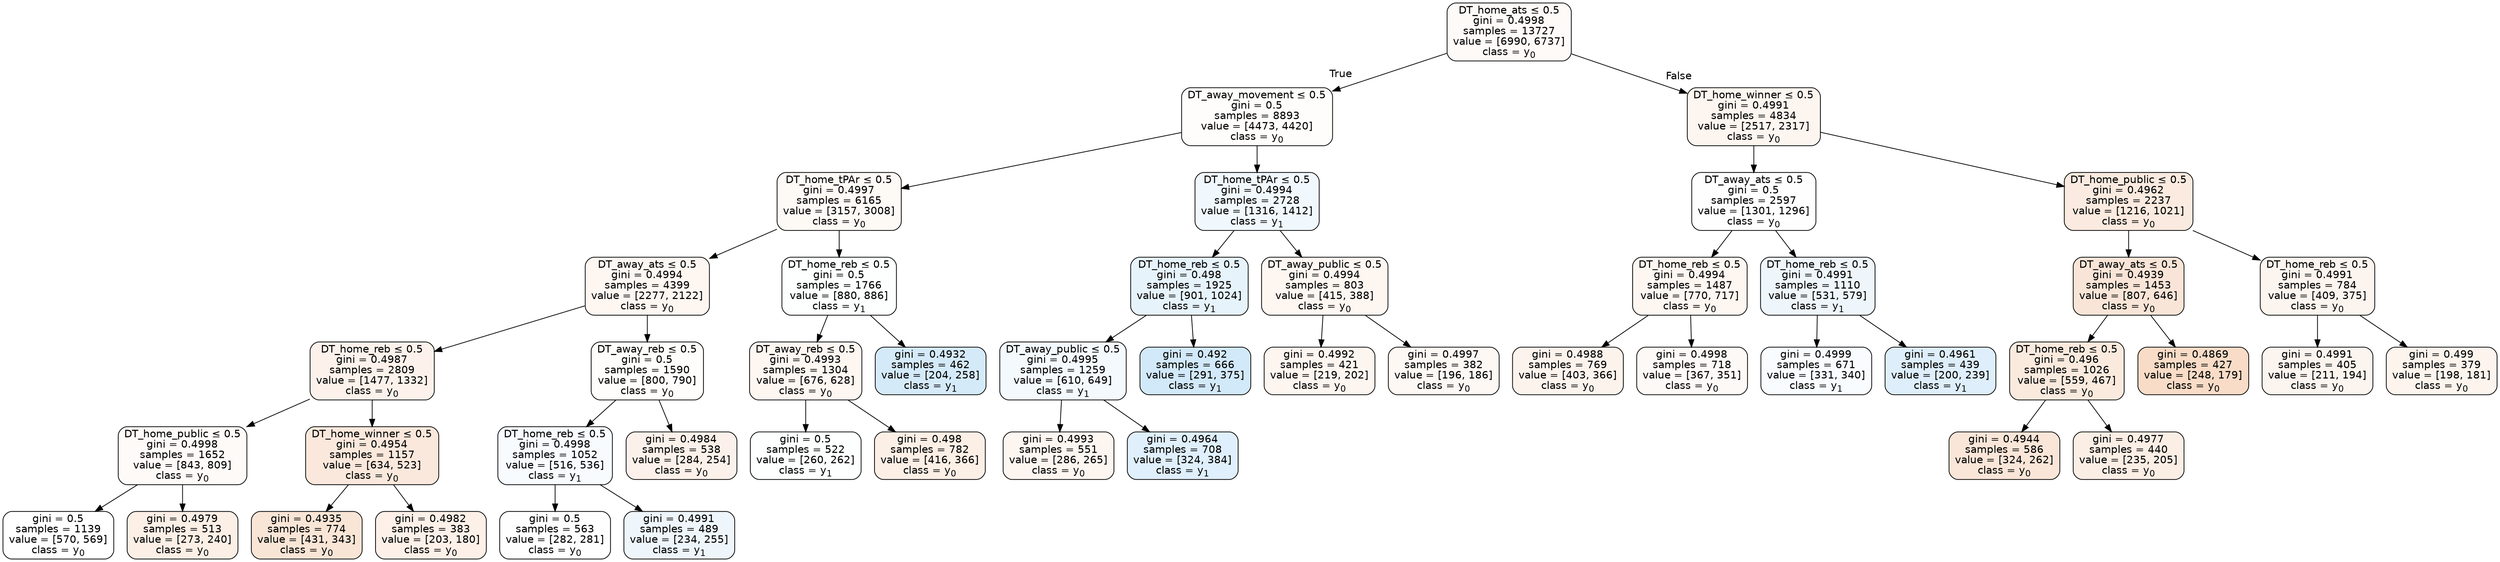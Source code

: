 digraph Tree {
node [shape=box, style="filled, rounded", color="black", fontname=helvetica] ;
edge [fontname=helvetica] ;
0 [label=<DT_home_ats &le; 0.5<br/>gini = 0.4998<br/>samples = 13727<br/>value = [6990, 6737]<br/>class = y<SUB>0</SUB>>, fillcolor="#e5813909"] ;
1 [label=<DT_away_movement &le; 0.5<br/>gini = 0.5<br/>samples = 8893<br/>value = [4473, 4420]<br/>class = y<SUB>0</SUB>>, fillcolor="#e5813903"] ;
0 -> 1 [labeldistance=2.5, labelangle=45, headlabel="True"] ;
2 [label=<DT_home_tPAr &le; 0.5<br/>gini = 0.4997<br/>samples = 6165<br/>value = [3157, 3008]<br/>class = y<SUB>0</SUB>>, fillcolor="#e581390c"] ;
1 -> 2 ;
3 [label=<DT_away_ats &le; 0.5<br/>gini = 0.4994<br/>samples = 4399<br/>value = [2277, 2122]<br/>class = y<SUB>0</SUB>>, fillcolor="#e5813911"] ;
2 -> 3 ;
4 [label=<DT_home_reb &le; 0.5<br/>gini = 0.4987<br/>samples = 2809<br/>value = [1477, 1332]<br/>class = y<SUB>0</SUB>>, fillcolor="#e5813919"] ;
3 -> 4 ;
5 [label=<DT_home_public &le; 0.5<br/>gini = 0.4998<br/>samples = 1652<br/>value = [843, 809]<br/>class = y<SUB>0</SUB>>, fillcolor="#e581390a"] ;
4 -> 5 ;
6 [label=<gini = 0.5<br/>samples = 1139<br/>value = [570, 569]<br/>class = y<SUB>0</SUB>>, fillcolor="#e5813900"] ;
5 -> 6 ;
7 [label=<gini = 0.4979<br/>samples = 513<br/>value = [273, 240]<br/>class = y<SUB>0</SUB>>, fillcolor="#e581391f"] ;
5 -> 7 ;
8 [label=<DT_home_winner &le; 0.5<br/>gini = 0.4954<br/>samples = 1157<br/>value = [634, 523]<br/>class = y<SUB>0</SUB>>, fillcolor="#e581392d"] ;
4 -> 8 ;
9 [label=<gini = 0.4935<br/>samples = 774<br/>value = [431, 343]<br/>class = y<SUB>0</SUB>>, fillcolor="#e5813934"] ;
8 -> 9 ;
10 [label=<gini = 0.4982<br/>samples = 383<br/>value = [203, 180]<br/>class = y<SUB>0</SUB>>, fillcolor="#e581391d"] ;
8 -> 10 ;
11 [label=<DT_away_reb &le; 0.5<br/>gini = 0.5<br/>samples = 1590<br/>value = [800, 790]<br/>class = y<SUB>0</SUB>>, fillcolor="#e5813903"] ;
3 -> 11 ;
12 [label=<DT_home_reb &le; 0.5<br/>gini = 0.4998<br/>samples = 1052<br/>value = [516, 536]<br/>class = y<SUB>1</SUB>>, fillcolor="#399de50a"] ;
11 -> 12 ;
13 [label=<gini = 0.5<br/>samples = 563<br/>value = [282, 281]<br/>class = y<SUB>0</SUB>>, fillcolor="#e5813901"] ;
12 -> 13 ;
14 [label=<gini = 0.4991<br/>samples = 489<br/>value = [234, 255]<br/>class = y<SUB>1</SUB>>, fillcolor="#399de515"] ;
12 -> 14 ;
15 [label=<gini = 0.4984<br/>samples = 538<br/>value = [284, 254]<br/>class = y<SUB>0</SUB>>, fillcolor="#e581391b"] ;
11 -> 15 ;
16 [label=<DT_home_reb &le; 0.5<br/>gini = 0.5<br/>samples = 1766<br/>value = [880, 886]<br/>class = y<SUB>1</SUB>>, fillcolor="#399de502"] ;
2 -> 16 ;
17 [label=<DT_away_reb &le; 0.5<br/>gini = 0.4993<br/>samples = 1304<br/>value = [676, 628]<br/>class = y<SUB>0</SUB>>, fillcolor="#e5813912"] ;
16 -> 17 ;
18 [label=<gini = 0.5<br/>samples = 522<br/>value = [260, 262]<br/>class = y<SUB>1</SUB>>, fillcolor="#399de502"] ;
17 -> 18 ;
19 [label=<gini = 0.498<br/>samples = 782<br/>value = [416, 366]<br/>class = y<SUB>0</SUB>>, fillcolor="#e581391f"] ;
17 -> 19 ;
20 [label=<gini = 0.4932<br/>samples = 462<br/>value = [204, 258]<br/>class = y<SUB>1</SUB>>, fillcolor="#399de535"] ;
16 -> 20 ;
21 [label=<DT_home_tPAr &le; 0.5<br/>gini = 0.4994<br/>samples = 2728<br/>value = [1316, 1412]<br/>class = y<SUB>1</SUB>>, fillcolor="#399de511"] ;
1 -> 21 ;
22 [label=<DT_home_reb &le; 0.5<br/>gini = 0.498<br/>samples = 1925<br/>value = [901, 1024]<br/>class = y<SUB>1</SUB>>, fillcolor="#399de51f"] ;
21 -> 22 ;
23 [label=<DT_away_public &le; 0.5<br/>gini = 0.4995<br/>samples = 1259<br/>value = [610, 649]<br/>class = y<SUB>1</SUB>>, fillcolor="#399de50f"] ;
22 -> 23 ;
24 [label=<gini = 0.4993<br/>samples = 551<br/>value = [286, 265]<br/>class = y<SUB>0</SUB>>, fillcolor="#e5813913"] ;
23 -> 24 ;
25 [label=<gini = 0.4964<br/>samples = 708<br/>value = [324, 384]<br/>class = y<SUB>1</SUB>>, fillcolor="#399de528"] ;
23 -> 25 ;
26 [label=<gini = 0.492<br/>samples = 666<br/>value = [291, 375]<br/>class = y<SUB>1</SUB>>, fillcolor="#399de539"] ;
22 -> 26 ;
27 [label=<DT_away_public &le; 0.5<br/>gini = 0.4994<br/>samples = 803<br/>value = [415, 388]<br/>class = y<SUB>0</SUB>>, fillcolor="#e5813911"] ;
21 -> 27 ;
28 [label=<gini = 0.4992<br/>samples = 421<br/>value = [219, 202]<br/>class = y<SUB>0</SUB>>, fillcolor="#e5813914"] ;
27 -> 28 ;
29 [label=<gini = 0.4997<br/>samples = 382<br/>value = [196, 186]<br/>class = y<SUB>0</SUB>>, fillcolor="#e581390d"] ;
27 -> 29 ;
30 [label=<DT_home_winner &le; 0.5<br/>gini = 0.4991<br/>samples = 4834<br/>value = [2517, 2317]<br/>class = y<SUB>0</SUB>>, fillcolor="#e5813914"] ;
0 -> 30 [labeldistance=2.5, labelangle=-45, headlabel="False"] ;
31 [label=<DT_away_ats &le; 0.5<br/>gini = 0.5<br/>samples = 2597<br/>value = [1301, 1296]<br/>class = y<SUB>0</SUB>>, fillcolor="#e5813901"] ;
30 -> 31 ;
32 [label=<DT_home_reb &le; 0.5<br/>gini = 0.4994<br/>samples = 1487<br/>value = [770, 717]<br/>class = y<SUB>0</SUB>>, fillcolor="#e5813912"] ;
31 -> 32 ;
33 [label=<gini = 0.4988<br/>samples = 769<br/>value = [403, 366]<br/>class = y<SUB>0</SUB>>, fillcolor="#e5813917"] ;
32 -> 33 ;
34 [label=<gini = 0.4998<br/>samples = 718<br/>value = [367, 351]<br/>class = y<SUB>0</SUB>>, fillcolor="#e581390b"] ;
32 -> 34 ;
35 [label=<DT_home_reb &le; 0.5<br/>gini = 0.4991<br/>samples = 1110<br/>value = [531, 579]<br/>class = y<SUB>1</SUB>>, fillcolor="#399de515"] ;
31 -> 35 ;
36 [label=<gini = 0.4999<br/>samples = 671<br/>value = [331, 340]<br/>class = y<SUB>1</SUB>>, fillcolor="#399de507"] ;
35 -> 36 ;
37 [label=<gini = 0.4961<br/>samples = 439<br/>value = [200, 239]<br/>class = y<SUB>1</SUB>>, fillcolor="#399de52a"] ;
35 -> 37 ;
38 [label=<DT_home_public &le; 0.5<br/>gini = 0.4962<br/>samples = 2237<br/>value = [1216, 1021]<br/>class = y<SUB>0</SUB>>, fillcolor="#e5813929"] ;
30 -> 38 ;
39 [label=<DT_away_ats &le; 0.5<br/>gini = 0.4939<br/>samples = 1453<br/>value = [807, 646]<br/>class = y<SUB>0</SUB>>, fillcolor="#e5813933"] ;
38 -> 39 ;
40 [label=<DT_home_reb &le; 0.5<br/>gini = 0.496<br/>samples = 1026<br/>value = [559, 467]<br/>class = y<SUB>0</SUB>>, fillcolor="#e581392a"] ;
39 -> 40 ;
41 [label=<gini = 0.4944<br/>samples = 586<br/>value = [324, 262]<br/>class = y<SUB>0</SUB>>, fillcolor="#e5813931"] ;
40 -> 41 ;
42 [label=<gini = 0.4977<br/>samples = 440<br/>value = [235, 205]<br/>class = y<SUB>0</SUB>>, fillcolor="#e5813921"] ;
40 -> 42 ;
43 [label=<gini = 0.4869<br/>samples = 427<br/>value = [248, 179]<br/>class = y<SUB>0</SUB>>, fillcolor="#e5813947"] ;
39 -> 43 ;
44 [label=<DT_home_reb &le; 0.5<br/>gini = 0.4991<br/>samples = 784<br/>value = [409, 375]<br/>class = y<SUB>0</SUB>>, fillcolor="#e5813915"] ;
38 -> 44 ;
45 [label=<gini = 0.4991<br/>samples = 405<br/>value = [211, 194]<br/>class = y<SUB>0</SUB>>, fillcolor="#e5813915"] ;
44 -> 45 ;
46 [label=<gini = 0.499<br/>samples = 379<br/>value = [198, 181]<br/>class = y<SUB>0</SUB>>, fillcolor="#e5813916"] ;
44 -> 46 ;
}